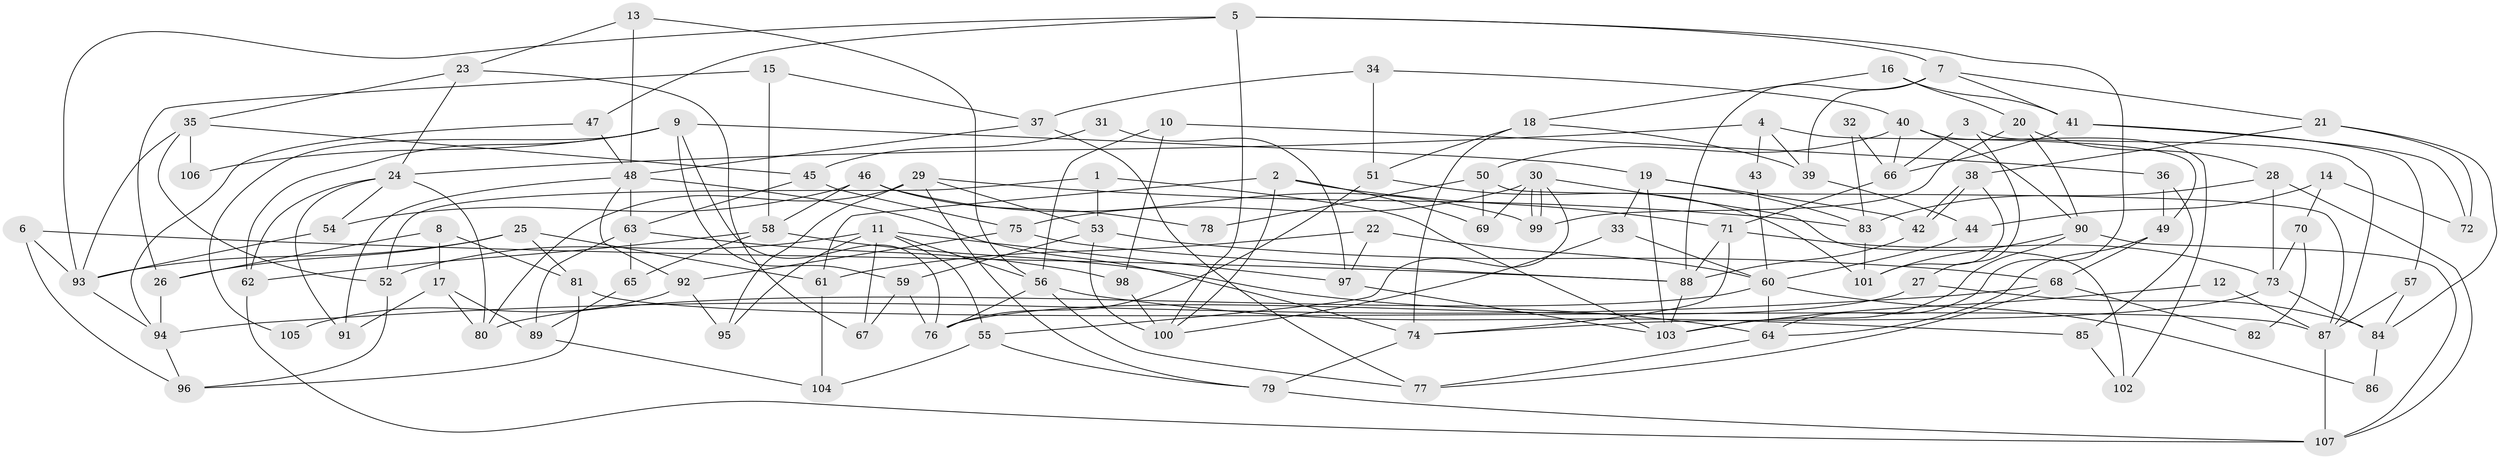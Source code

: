 // Generated by graph-tools (version 1.1) at 2025/52/03/09/25 04:52:09]
// undirected, 107 vertices, 214 edges
graph export_dot {
graph [start="1"]
  node [color=gray90,style=filled];
  1;
  2;
  3;
  4;
  5;
  6;
  7;
  8;
  9;
  10;
  11;
  12;
  13;
  14;
  15;
  16;
  17;
  18;
  19;
  20;
  21;
  22;
  23;
  24;
  25;
  26;
  27;
  28;
  29;
  30;
  31;
  32;
  33;
  34;
  35;
  36;
  37;
  38;
  39;
  40;
  41;
  42;
  43;
  44;
  45;
  46;
  47;
  48;
  49;
  50;
  51;
  52;
  53;
  54;
  55;
  56;
  57;
  58;
  59;
  60;
  61;
  62;
  63;
  64;
  65;
  66;
  67;
  68;
  69;
  70;
  71;
  72;
  73;
  74;
  75;
  76;
  77;
  78;
  79;
  80;
  81;
  82;
  83;
  84;
  85;
  86;
  87;
  88;
  89;
  90;
  91;
  92;
  93;
  94;
  95;
  96;
  97;
  98;
  99;
  100;
  101;
  102;
  103;
  104;
  105;
  106;
  107;
  1 -- 103;
  1 -- 53;
  1 -- 52;
  2 -- 61;
  2 -- 71;
  2 -- 69;
  2 -- 100;
  3 -- 27;
  3 -- 87;
  3 -- 66;
  4 -- 49;
  4 -- 24;
  4 -- 39;
  4 -- 43;
  5 -- 100;
  5 -- 7;
  5 -- 47;
  5 -- 64;
  5 -- 93;
  6 -- 96;
  6 -- 93;
  6 -- 88;
  7 -- 88;
  7 -- 41;
  7 -- 21;
  7 -- 39;
  8 -- 26;
  8 -- 81;
  8 -- 17;
  9 -- 76;
  9 -- 62;
  9 -- 19;
  9 -- 59;
  9 -- 105;
  9 -- 106;
  10 -- 98;
  10 -- 56;
  10 -- 36;
  11 -- 56;
  11 -- 95;
  11 -- 52;
  11 -- 55;
  11 -- 67;
  11 -- 97;
  12 -- 103;
  12 -- 87;
  13 -- 56;
  13 -- 23;
  13 -- 48;
  14 -- 44;
  14 -- 72;
  14 -- 70;
  15 -- 37;
  15 -- 58;
  15 -- 26;
  16 -- 18;
  16 -- 20;
  16 -- 41;
  17 -- 89;
  17 -- 80;
  17 -- 91;
  18 -- 74;
  18 -- 39;
  18 -- 51;
  19 -- 103;
  19 -- 33;
  19 -- 42;
  19 -- 83;
  20 -- 99;
  20 -- 28;
  20 -- 90;
  21 -- 38;
  21 -- 72;
  21 -- 84;
  22 -- 60;
  22 -- 97;
  22 -- 61;
  23 -- 35;
  23 -- 67;
  23 -- 24;
  24 -- 91;
  24 -- 54;
  24 -- 62;
  24 -- 80;
  25 -- 26;
  25 -- 93;
  25 -- 61;
  25 -- 81;
  26 -- 94;
  27 -- 76;
  27 -- 84;
  28 -- 73;
  28 -- 107;
  28 -- 83;
  29 -- 83;
  29 -- 80;
  29 -- 53;
  29 -- 79;
  29 -- 95;
  30 -- 55;
  30 -- 99;
  30 -- 99;
  30 -- 69;
  30 -- 75;
  30 -- 102;
  31 -- 97;
  31 -- 45;
  32 -- 66;
  32 -- 83;
  33 -- 60;
  33 -- 100;
  34 -- 37;
  34 -- 51;
  34 -- 40;
  35 -- 52;
  35 -- 93;
  35 -- 45;
  35 -- 106;
  36 -- 49;
  36 -- 85;
  37 -- 77;
  37 -- 48;
  38 -- 101;
  38 -- 42;
  38 -- 42;
  39 -- 44;
  40 -- 66;
  40 -- 50;
  40 -- 90;
  40 -- 102;
  41 -- 66;
  41 -- 57;
  41 -- 72;
  42 -- 88;
  43 -- 60;
  44 -- 60;
  45 -- 75;
  45 -- 63;
  46 -- 58;
  46 -- 54;
  46 -- 78;
  46 -- 99;
  47 -- 94;
  47 -- 48;
  48 -- 63;
  48 -- 74;
  48 -- 91;
  48 -- 92;
  49 -- 64;
  49 -- 68;
  50 -- 69;
  50 -- 78;
  50 -- 87;
  51 -- 101;
  51 -- 76;
  52 -- 96;
  53 -- 100;
  53 -- 59;
  53 -- 68;
  54 -- 93;
  55 -- 79;
  55 -- 104;
  56 -- 85;
  56 -- 76;
  56 -- 77;
  57 -- 84;
  57 -- 87;
  58 -- 62;
  58 -- 65;
  58 -- 64;
  59 -- 67;
  59 -- 76;
  60 -- 80;
  60 -- 64;
  60 -- 86;
  61 -- 104;
  62 -- 107;
  63 -- 65;
  63 -- 89;
  63 -- 98;
  64 -- 77;
  65 -- 89;
  66 -- 71;
  68 -- 77;
  68 -- 82;
  68 -- 94;
  70 -- 73;
  70 -- 82;
  71 -- 88;
  71 -- 74;
  71 -- 73;
  73 -- 74;
  73 -- 84;
  74 -- 79;
  75 -- 88;
  75 -- 92;
  79 -- 107;
  81 -- 87;
  81 -- 96;
  83 -- 101;
  84 -- 86;
  85 -- 102;
  87 -- 107;
  88 -- 103;
  89 -- 104;
  90 -- 101;
  90 -- 103;
  90 -- 107;
  92 -- 95;
  92 -- 105;
  93 -- 94;
  94 -- 96;
  97 -- 103;
  98 -- 100;
}

